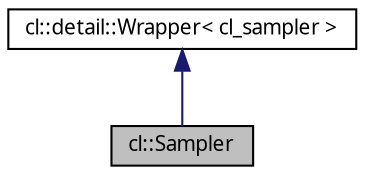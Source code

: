 digraph G
{
  edge [fontname="FreeSans.ttf",fontsize="10",labelfontname="FreeSans.ttf",labelfontsize="10"];
  node [fontname="FreeSans.ttf",fontsize="10",shape=record];
  Node1 [label="cl::Sampler",height=0.2,width=0.4,color="black", fillcolor="grey75", style="filled" fontcolor="black"];
  Node2 -> Node1 [dir=back,color="midnightblue",fontsize="10",style="solid",fontname="FreeSans.ttf"];
  Node2 [label="cl::detail::Wrapper\< cl_sampler \>",height=0.2,width=0.4,color="black", fillcolor="white", style="filled",URL="$classcl_1_1detail_1_1_wrapper.html"];
}
